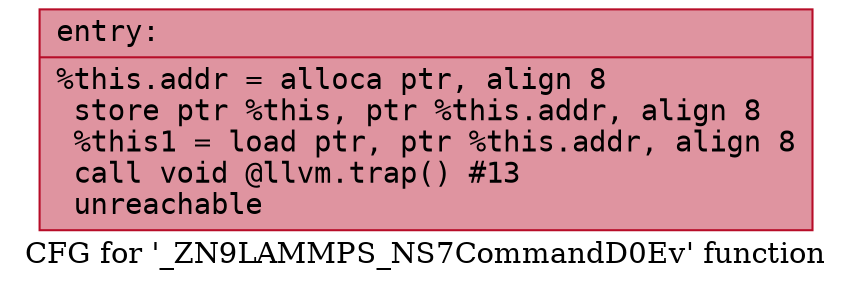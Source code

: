 digraph "CFG for '_ZN9LAMMPS_NS7CommandD0Ev' function" {
	label="CFG for '_ZN9LAMMPS_NS7CommandD0Ev' function";

	Node0x557ad5c8a9b0 [shape=record,color="#b70d28ff", style=filled, fillcolor="#b70d2870" fontname="Courier",label="{entry:\l|  %this.addr = alloca ptr, align 8\l  store ptr %this, ptr %this.addr, align 8\l  %this1 = load ptr, ptr %this.addr, align 8\l  call void @llvm.trap() #13\l  unreachable\l}"];
}
